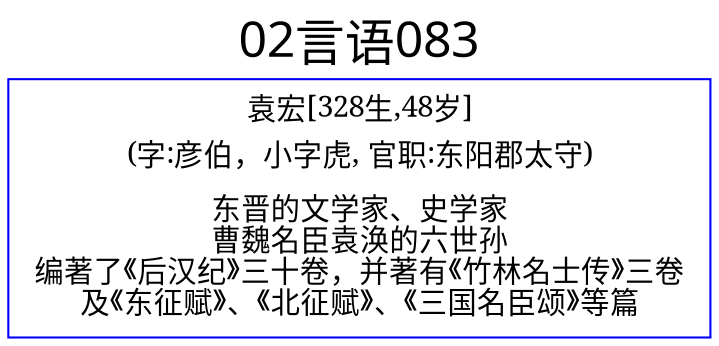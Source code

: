 
digraph
{
	rankdir = "LR";
	ranksep = 0.5;
	label = "02言语083";
	labelloc = "t";
	fontsize = "24";
	fontname = "SimHei";

	graph [style="filled", color="lightgrey"];
	node [fontname="SimSun"];
	edge [fontname="SimSun"];

	袁宏 [shape="box", color="blue", label=<<table border="0" cellborder="0"><tr><td>袁宏[328生,48岁]</td></tr><tr><td>(字:彦伯，小字虎, 官职:东阳郡太守)</td></tr><tr><td></td></tr><tr><td>东晋的文学家、史学家<br/>曹魏名臣袁涣的六世孙<br/>编著了《后汉纪》三十卷，并著有《竹林名士传》三卷<br/>及《东征赋》、《北征赋》、《三国名臣颂》等篇<br/></td></tr></table>>];



}
